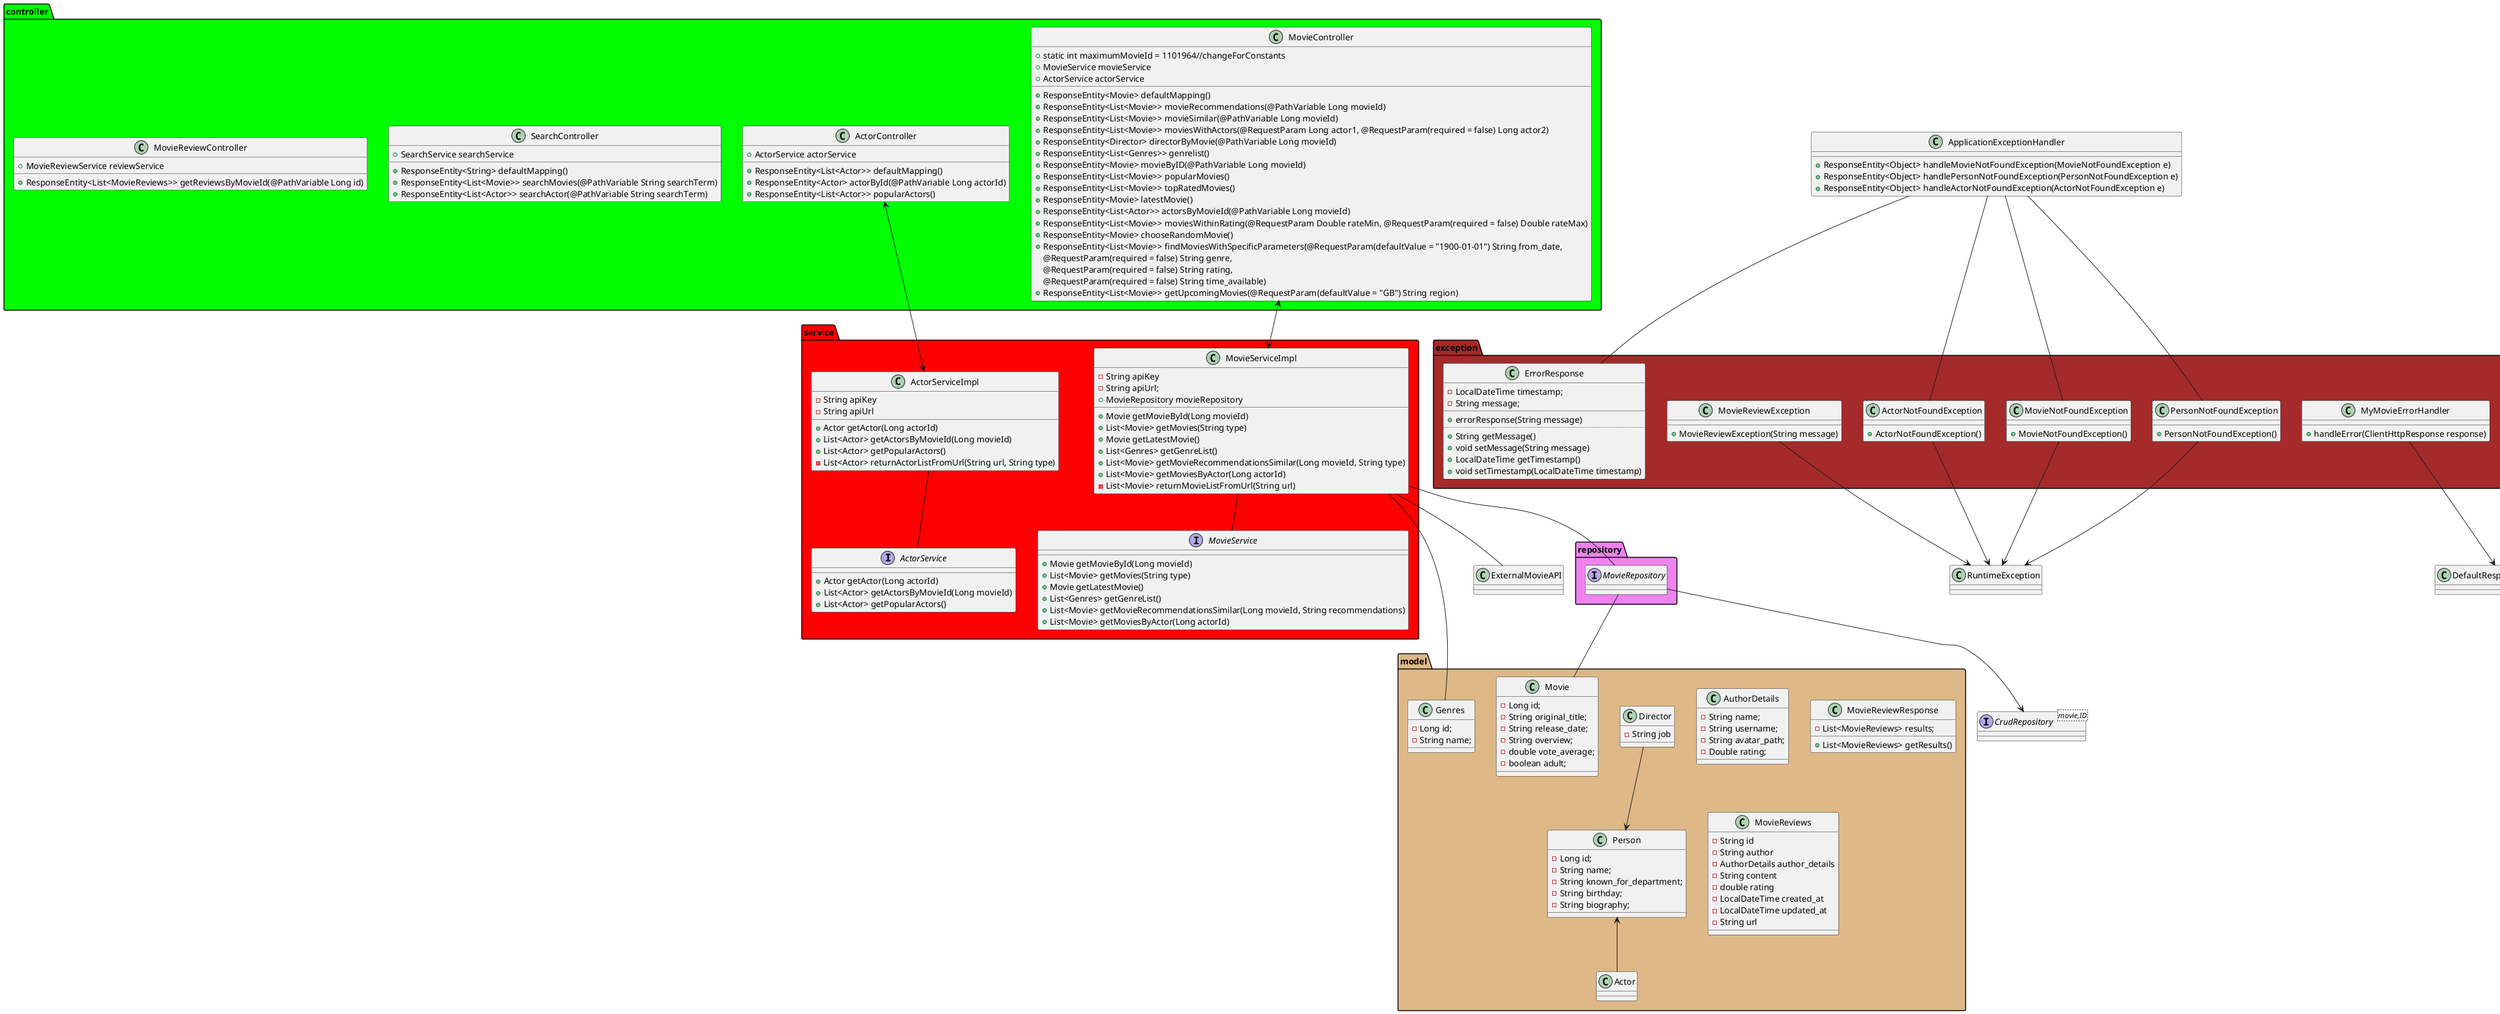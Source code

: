 @startuml


package controller <<Folder>> #lime{

    class MovieController{
    +static int maximumMovieId = 1101964//changeForConstants
    + MovieService movieService
    + ActorService actorService
    + ResponseEntity<Movie> defaultMapping()
    + ResponseEntity<List<Movie>> movieRecommendations(@PathVariable Long movieId)
    + ResponseEntity<List<Movie>> movieSimilar(@PathVariable Long movieId)
    + ResponseEntity<List<Movie>> moviesWithActors(@RequestParam Long actor1, @RequestParam(required = false) Long actor2)
    + ResponseEntity<Director> directorByMovie(@PathVariable Long movieId)
    + ResponseEntity<List<Genres>> genrelist()
    + ResponseEntity<Movie> movieByID(@PathVariable Long movieId)
    + ResponseEntity<List<Movie>> popularMovies()
    + ResponseEntity<List<Movie>> topRatedMovies()
    + ResponseEntity<Movie> latestMovie()
    + ResponseEntity<List<Actor>> actorsByMovieId(@PathVariable Long movieId)
    + ResponseEntity<List<Movie>> moviesWithinRating(@RequestParam Double rateMin, @RequestParam(required = false) Double rateMax)
    + ResponseEntity<Movie> chooseRandomMovie()
    + ResponseEntity<List<Movie>> findMoviesWithSpecificParameters(@RequestParam(defaultValue = "1900-01-01") String from_date,
                                                                            @RequestParam(required = false) String genre,
                                                                            @RequestParam(required = false) String rating,
                                                                            @RequestParam(required = false) String time_available)
    + ResponseEntity<List<Movie>> getUpcomingMovies(@RequestParam(defaultValue = "GB") String region)
    }

    class ActorController{
    + ActorService actorService
    + ResponseEntity<List<Actor>> defaultMapping()
    + ResponseEntity<Actor> actorById(@PathVariable Long actorId)
    + ResponseEntity<List<Actor>> popularActors()
    }

    class SearchController {
    +SearchService searchService
    + ResponseEntity<String> defaultMapping()
    + ResponseEntity<List<Movie>> searchMovies(@PathVariable String searchTerm)
    + ResponseEntity<List<Actor>> searchActor(@PathVariable String searchTerm)
    }

    class MovieReviewController {
    + MovieReviewService reviewService
    + ResponseEntity<List<MovieReviews>> getReviewsByMovieId(@PathVariable Long id)
    }

}


package model <<Folder>> #burlywood{

    class Actor{

  }

  class AuthorDetails {
    - String name;
    - String username;
    - String avatar_path;
    - Double rating;
  }


  class Director{
  - String job
  }

  class Genres{
  - Long id;
  - String name;
  }

  class Movie{
    - Long id;
    - String original_title;
    - String release_date;
    - String overview;
    - double vote_average;
    - boolean adult;
      }

  class MovieReviewResponse {
  - List<MovieReviews> results;
  + List<MovieReviews> getResults()
  }

   class MovieReviews {
   - String id
   - String author
   - AuthorDetails author_details
   - String content
   - double rating
   - LocalDateTime created_at
   - LocalDateTime updated_at
   - String url
   }

  class Person{
    - Long id;
    - String name;
    - String known_for_department;
    - String birthday;
    - String biography;
    }
}

package repository <<Folder>> #violet {

  interface MovieRepository {

  }
}

package service <<Folder>> #red{

     interface ActorService{
      + Actor getActor(Long actorId)
      + List<Actor> getActorsByMovieId(Long movieId)
      + List<Actor> getPopularActors()
      }



  interface MovieService{
  + Movie getMovieById(Long movieId)
  + List<Movie> getMovies(String type)
  + Movie getLatestMovie()
  + List<Genres> getGenreList()
  + List<Movie> getMovieRecommendationsSimilar(Long movieId, String recommendations)
  + List<Movie> getMoviesByActor(Long actorId)
  }
  class MovieServiceImpl{
  - String apiKey
  - String apiUrl;
  + MovieRepository movieRepository
  + Movie getMovieById(Long movieId)
  + List<Movie> getMovies(String type)
  + Movie getLatestMovie()
  + List<Genres> getGenreList()
  + List<Movie> getMovieRecommendationsSimilar(Long movieId, String type)
  + List<Movie> getMoviesByActor(Long actorId)
  - List<Movie> returnMovieListFromUrl(String url)
  }



  class ActorServiceImpl{
  - String apiKey
  - String apiUrl
  + Actor getActor(Long actorId)
  + List<Actor> getActorsByMovieId(Long movieId)
  + List<Actor> getPopularActors()
  - List<Actor> returnActorListFromUrl(String url, String type)
  }



}
Interface CrudRepository<movie,ID>{

}

class ExternalMovieAPI{

    }

package exception <<Folder>> #brown{
    class ErrorResponse{
    - LocalDateTime timestamp;
    - String message;
    __
    + errorResponse(String message)
    ..
    + String getMessage()
    + void setMessage(String message)
    + LocalDateTime getTimestamp()
    + void setTimestamp(LocalDateTime timestamp)
    }
    class MovieNotFoundException {
    + MovieNotFoundException()

    }
    class MovieReviewException {
        + MovieReviewException(String message)

        }
    class MyMovieErrorHandler {
     + handleError(ClientHttpResponse response)
    }

    class ActorNotFoundException {
    + ActorNotFoundException()
    }

    class MyPersonErrorHandler {
    + void handleError(ClientHttpResponse response)
    }

    class PersonNotFoundException {
    + PersonNotFoundException()
    }



    }
    class ApplicationExceptionHandler{
    + ResponseEntity<Object> handleMovieNotFoundException(MovieNotFoundException e)
    + ResponseEntity<Object> handlePersonNotFoundException(PersonNotFoundException e)
    + ResponseEntity<Object> handleActorNotFoundException(ActorNotFoundException e)

    }

MovieController <--> MovieServiceImpl
MovieRepository --> CrudRepository

MovieServiceImpl -- MovieService
MovieServiceImpl -- MovieRepository
MovieRepository -- Movie
MovieServiceImpl -- ExternalMovieAPI

ActorController <--> ActorServiceImpl
ActorServiceImpl -- ActorService
Actor -up-> Person
Genres -- MovieServiceImpl
Director --> Person
'exception
ActorNotFoundException --> RuntimeException
MovieNotFoundException --> RuntimeException
MyMovieErrorHandler --> DefaultResponseErrorHandler
MyPersonErrorHandler --> DefaultResponseErrorHandler
PersonNotFoundException --> RuntimeException
MovieReviewException --> RuntimeException

ApplicationExceptionHandler -- MovieNotFoundException
ApplicationExceptionHandler -- PersonNotFoundException
ApplicationExceptionHandler -- ActorNotFoundException
ApplicationExceptionHandler -- ErrorResponse


@enduml